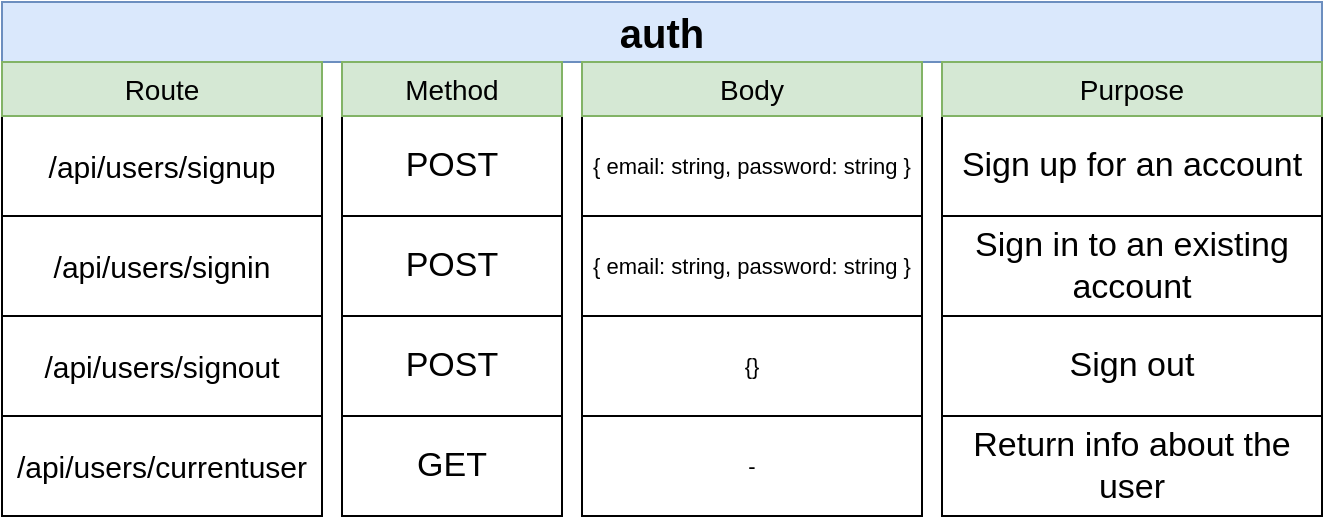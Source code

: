 <mxfile version="12.9.5" type="github" pages="13">
  <diagram id="NUfDgKDsE6OHEJt_40ZV" name="01 - ser">
    <mxGraphModel dx="791" dy="389" grid="1" gridSize="10" guides="1" tooltips="1" connect="1" arrows="1" fold="1" page="1" pageScale="1" pageWidth="1920" pageHeight="1200" math="0" shadow="0">
      <root>
        <mxCell id="0" />
        <mxCell id="1" parent="0" />
        <mxCell id="jXveK2bMxRPvRKgx9fGy-1" value="auth" style="rounded=0;whiteSpace=wrap;html=1;fontSize=20;align=center;fillColor=#dae8fc;strokeColor=#6c8ebf;fontStyle=1" vertex="1" parent="1">
          <mxGeometry x="330" y="240" width="660" height="30" as="geometry" />
        </mxCell>
        <mxCell id="jXveK2bMxRPvRKgx9fGy-2" value="POST" style="rounded=0;whiteSpace=wrap;html=1;fontSize=17;align=center;" vertex="1" parent="1">
          <mxGeometry x="500" y="297" width="110" height="50" as="geometry" />
        </mxCell>
        <mxCell id="jXveK2bMxRPvRKgx9fGy-3" value="/api/users/signup" style="rounded=0;whiteSpace=wrap;html=1;fontSize=15;align=center;" vertex="1" parent="1">
          <mxGeometry x="330" y="297" width="160" height="50" as="geometry" />
        </mxCell>
        <mxCell id="jXveK2bMxRPvRKgx9fGy-4" value="{ email: string, password: string }" style="rounded=0;whiteSpace=wrap;html=1;fontSize=11;align=center;" vertex="1" parent="1">
          <mxGeometry x="620" y="297" width="170" height="50" as="geometry" />
        </mxCell>
        <mxCell id="jXveK2bMxRPvRKgx9fGy-5" value="Sign up for an account" style="rounded=0;whiteSpace=wrap;html=1;fontSize=17;align=center;" vertex="1" parent="1">
          <mxGeometry x="800" y="297" width="190" height="50" as="geometry" />
        </mxCell>
        <mxCell id="jXveK2bMxRPvRKgx9fGy-6" value="Method" style="rounded=0;whiteSpace=wrap;html=1;fontSize=14;align=center;fillColor=#d5e8d4;strokeColor=#82b366;" vertex="1" parent="1">
          <mxGeometry x="500" y="270" width="110" height="27" as="geometry" />
        </mxCell>
        <mxCell id="jXveK2bMxRPvRKgx9fGy-7" value="Route" style="rounded=0;whiteSpace=wrap;html=1;fontSize=14;align=center;fillColor=#d5e8d4;strokeColor=#82b366;" vertex="1" parent="1">
          <mxGeometry x="330" y="270" width="160" height="27" as="geometry" />
        </mxCell>
        <mxCell id="jXveK2bMxRPvRKgx9fGy-8" value="Body" style="rounded=0;whiteSpace=wrap;html=1;fontSize=14;align=center;fillColor=#d5e8d4;strokeColor=#82b366;" vertex="1" parent="1">
          <mxGeometry x="620" y="270" width="170" height="27" as="geometry" />
        </mxCell>
        <mxCell id="jXveK2bMxRPvRKgx9fGy-9" value="Purpose" style="rounded=0;whiteSpace=wrap;html=1;fontSize=14;align=center;fillColor=#d5e8d4;strokeColor=#82b366;" vertex="1" parent="1">
          <mxGeometry x="800" y="270" width="190" height="27" as="geometry" />
        </mxCell>
        <mxCell id="jXveK2bMxRPvRKgx9fGy-10" value="POST" style="rounded=0;whiteSpace=wrap;html=1;fontSize=17;align=center;" vertex="1" parent="1">
          <mxGeometry x="500" y="347" width="110" height="50" as="geometry" />
        </mxCell>
        <mxCell id="jXveK2bMxRPvRKgx9fGy-11" value="/api/users/signin" style="rounded=0;whiteSpace=wrap;html=1;fontSize=15;align=center;" vertex="1" parent="1">
          <mxGeometry x="330" y="347" width="160" height="50" as="geometry" />
        </mxCell>
        <mxCell id="jXveK2bMxRPvRKgx9fGy-12" value="{ email: string, password: string }" style="rounded=0;whiteSpace=wrap;html=1;fontSize=11;align=center;" vertex="1" parent="1">
          <mxGeometry x="620" y="347" width="170" height="50" as="geometry" />
        </mxCell>
        <mxCell id="jXveK2bMxRPvRKgx9fGy-13" value="Sign in to an existing account" style="rounded=0;whiteSpace=wrap;html=1;fontSize=17;align=center;" vertex="1" parent="1">
          <mxGeometry x="800" y="347" width="190" height="50" as="geometry" />
        </mxCell>
        <mxCell id="jXveK2bMxRPvRKgx9fGy-14" value="POST" style="rounded=0;whiteSpace=wrap;html=1;fontSize=17;align=center;" vertex="1" parent="1">
          <mxGeometry x="500" y="397" width="110" height="50" as="geometry" />
        </mxCell>
        <mxCell id="jXveK2bMxRPvRKgx9fGy-15" value="/api/users/signout" style="rounded=0;whiteSpace=wrap;html=1;fontSize=15;align=center;" vertex="1" parent="1">
          <mxGeometry x="330" y="397" width="160" height="50" as="geometry" />
        </mxCell>
        <mxCell id="jXveK2bMxRPvRKgx9fGy-16" value="{}" style="rounded=0;whiteSpace=wrap;html=1;fontSize=11;align=center;" vertex="1" parent="1">
          <mxGeometry x="620" y="397" width="170" height="50" as="geometry" />
        </mxCell>
        <mxCell id="jXveK2bMxRPvRKgx9fGy-17" value="Sign out" style="rounded=0;whiteSpace=wrap;html=1;fontSize=17;align=center;" vertex="1" parent="1">
          <mxGeometry x="800" y="397" width="190" height="50" as="geometry" />
        </mxCell>
        <mxCell id="jXveK2bMxRPvRKgx9fGy-18" value="GET" style="rounded=0;whiteSpace=wrap;html=1;fontSize=17;align=center;" vertex="1" parent="1">
          <mxGeometry x="500" y="447" width="110" height="50" as="geometry" />
        </mxCell>
        <mxCell id="jXveK2bMxRPvRKgx9fGy-19" value="/api/users/currentuser" style="rounded=0;whiteSpace=wrap;html=1;fontSize=15;align=center;" vertex="1" parent="1">
          <mxGeometry x="330" y="447" width="160" height="50" as="geometry" />
        </mxCell>
        <mxCell id="jXveK2bMxRPvRKgx9fGy-20" value="-" style="rounded=0;whiteSpace=wrap;html=1;fontSize=11;align=center;" vertex="1" parent="1">
          <mxGeometry x="620" y="447" width="170" height="50" as="geometry" />
        </mxCell>
        <mxCell id="jXveK2bMxRPvRKgx9fGy-21" value="Return info about the user" style="rounded=0;whiteSpace=wrap;html=1;fontSize=17;align=center;" vertex="1" parent="1">
          <mxGeometry x="800" y="447" width="190" height="50" as="geometry" />
        </mxCell>
      </root>
    </mxGraphModel>
  </diagram>
  <diagram id="xK65zpt_wXICJ7INhTSN" name="02 - err">
    <mxGraphModel dx="834" dy="411" grid="1" gridSize="10" guides="1" tooltips="1" connect="1" arrows="1" fold="1" page="1" pageScale="1" pageWidth="1920" pageHeight="1200" math="0" shadow="0">
      <root>
        <mxCell id="VJaZoBrLlxG71sy5Xpih-0" />
        <mxCell id="VJaZoBrLlxG71sy5Xpih-1" parent="VJaZoBrLlxG71sy5Xpih-0" />
        <mxCell id="VJaZoBrLlxG71sy5Xpih-2" value="" style="strokeWidth=1;shadow=0;dashed=0;align=center;html=1;shape=mxgraph.mockup.containers.browserWindow;rSize=0;strokeColor=#666666;strokeColor2=#008cff;strokeColor3=#c4c4c4;mainText=,;recursiveResize=0;fontStyle=1" vertex="1" parent="VJaZoBrLlxG71sy5Xpih-1">
          <mxGeometry x="310" y="200" width="310" height="250" as="geometry" />
        </mxCell>
        <mxCell id="VJaZoBrLlxG71sy5Xpih-3" value="Page 1" style="strokeWidth=1;shadow=0;dashed=0;align=center;html=1;shape=mxgraph.mockup.containers.anchor;fontSize=17;fontColor=#666666;align=left;" vertex="1" parent="VJaZoBrLlxG71sy5Xpih-2">
          <mxGeometry x="60" y="12" width="110" height="26" as="geometry" />
        </mxCell>
        <mxCell id="VJaZoBrLlxG71sy5Xpih-4" value="" style="strokeWidth=1;shadow=0;dashed=0;align=center;html=1;shape=mxgraph.mockup.containers.anchor;rSize=0;fontSize=17;fontColor=#666666;align=left;" vertex="1" parent="VJaZoBrLlxG71sy5Xpih-2">
          <mxGeometry x="130" y="60" width="250" height="26" as="geometry" />
        </mxCell>
        <mxCell id="-xvLRh_j-IuLuucw7O7m-15" value="React App" style="rounded=0;whiteSpace=wrap;html=1;fontSize=22;fillColor=#ffe6cc;strokeColor=#d79b00;fontStyle=1" vertex="1" parent="VJaZoBrLlxG71sy5Xpih-2">
          <mxGeometry x="90" y="130" width="160" height="80" as="geometry" />
        </mxCell>
        <mxCell id="-xvLRh_j-IuLuucw7O7m-0" value="Auth Service" style="rounded=0;whiteSpace=wrap;html=1;fillColor=#f5f5f5;strokeColor=#666666;fontColor=#333333;fontStyle=1;fontSize=19;" vertex="1" parent="VJaZoBrLlxG71sy5Xpih-1">
          <mxGeometry x="820" y="320" width="190" height="35" as="geometry" />
        </mxCell>
        <mxCell id="-xvLRh_j-IuLuucw7O7m-4" value="" style="rounded=0;whiteSpace=wrap;html=1;fillColor=#f5f5f5;strokeColor=#666666;fontColor=#333333;fontStyle=1;fontSize=19;" vertex="1" parent="VJaZoBrLlxG71sy5Xpih-1">
          <mxGeometry x="820" y="355" width="190" height="60" as="geometry" />
        </mxCell>
        <mxCell id="-xvLRh_j-IuLuucw7O7m-5" value="Express + express-validator" style="rounded=0;whiteSpace=wrap;html=1;fontSize=15;" vertex="1" parent="VJaZoBrLlxG71sy5Xpih-1">
          <mxGeometry x="850" y="360" width="130" height="50" as="geometry" />
        </mxCell>
        <mxCell id="-xvLRh_j-IuLuucw7O7m-11" value="" style="endArrow=classic;html=1;fontSize=15;" edge="1" parent="VJaZoBrLlxG71sy5Xpih-1">
          <mxGeometry width="50" height="50" relative="1" as="geometry">
            <mxPoint x="620" y="330" as="sourcePoint" />
            <mxPoint x="820" y="330" as="targetPoint" />
          </mxGeometry>
        </mxCell>
        <mxCell id="-xvLRh_j-IuLuucw7O7m-12" value="Invalid Data" style="rounded=0;whiteSpace=wrap;html=1;fontSize=15;fillColor=#f8cecc;strokeColor=#b85450;" vertex="1" parent="VJaZoBrLlxG71sy5Xpih-1">
          <mxGeometry x="650" y="300" width="150" height="30" as="geometry" />
        </mxCell>
        <mxCell id="-xvLRh_j-IuLuucw7O7m-13" value="" style="endArrow=classic;html=1;fontSize=15;" edge="1" parent="VJaZoBrLlxG71sy5Xpih-1">
          <mxGeometry width="50" height="50" relative="1" as="geometry">
            <mxPoint x="820" y="400.0" as="sourcePoint" />
            <mxPoint x="620" y="400.0" as="targetPoint" />
          </mxGeometry>
        </mxCell>
        <mxCell id="-xvLRh_j-IuLuucw7O7m-14" value="[ { msg: &#39;Bad Email&#39;, param: &#39;email&#39; } ]&amp;nbsp;" style="rounded=0;whiteSpace=wrap;html=1;fontSize=15;fillColor=#f8cecc;strokeColor=#b85450;" vertex="1" parent="VJaZoBrLlxG71sy5Xpih-1">
          <mxGeometry x="650" y="400" width="150" height="60" as="geometry" />
        </mxCell>
      </root>
    </mxGraphModel>
  </diagram>
  <diagram name="03 - servs" id="11nauQjKG3MhSGTxVOR1">
    <mxGraphModel dx="834" dy="411" grid="1" gridSize="10" guides="1" tooltips="1" connect="1" arrows="1" fold="1" page="1" pageScale="1" pageWidth="1920" pageHeight="1200" math="0" shadow="0">
      <root>
        <mxCell id="38kEomMLc0x0vmcq4sSD-0" />
        <mxCell id="38kEomMLc0x0vmcq4sSD-1" parent="38kEomMLc0x0vmcq4sSD-0" />
        <mxCell id="38kEomMLc0x0vmcq4sSD-2" value="" style="strokeWidth=1;shadow=0;dashed=0;align=center;html=1;shape=mxgraph.mockup.containers.browserWindow;rSize=0;strokeColor=#666666;strokeColor2=#008cff;strokeColor3=#c4c4c4;mainText=,;recursiveResize=0;fontStyle=1" vertex="1" parent="38kEomMLc0x0vmcq4sSD-1">
          <mxGeometry x="310" y="200" width="310" height="250" as="geometry" />
        </mxCell>
        <mxCell id="38kEomMLc0x0vmcq4sSD-3" value="Page 1" style="strokeWidth=1;shadow=0;dashed=0;align=center;html=1;shape=mxgraph.mockup.containers.anchor;fontSize=17;fontColor=#666666;align=left;" vertex="1" parent="38kEomMLc0x0vmcq4sSD-2">
          <mxGeometry x="60" y="12" width="110" height="26" as="geometry" />
        </mxCell>
        <mxCell id="38kEomMLc0x0vmcq4sSD-4" value="" style="strokeWidth=1;shadow=0;dashed=0;align=center;html=1;shape=mxgraph.mockup.containers.anchor;rSize=0;fontSize=17;fontColor=#666666;align=left;" vertex="1" parent="38kEomMLc0x0vmcq4sSD-2">
          <mxGeometry x="130" y="60" width="250" height="26" as="geometry" />
        </mxCell>
        <mxCell id="38kEomMLc0x0vmcq4sSD-5" value="React App" style="rounded=0;whiteSpace=wrap;html=1;fontSize=22;fillColor=#ffe6cc;strokeColor=#d79b00;fontStyle=1" vertex="1" parent="38kEomMLc0x0vmcq4sSD-2">
          <mxGeometry x="90" y="130" width="160" height="80" as="geometry" />
        </mxCell>
        <mxCell id="38kEomMLc0x0vmcq4sSD-6" value="Auth Service" style="rounded=0;whiteSpace=wrap;html=1;fillColor=#f5f5f5;strokeColor=#666666;fontColor=#333333;fontStyle=1;fontSize=19;" vertex="1" parent="38kEomMLc0x0vmcq4sSD-1">
          <mxGeometry x="820" y="320" width="190" height="35" as="geometry" />
        </mxCell>
        <mxCell id="38kEomMLc0x0vmcq4sSD-7" value="" style="rounded=0;whiteSpace=wrap;html=1;fillColor=#f5f5f5;strokeColor=#666666;fontColor=#333333;fontStyle=1;fontSize=19;" vertex="1" parent="38kEomMLc0x0vmcq4sSD-1">
          <mxGeometry x="820" y="355" width="190" height="60" as="geometry" />
        </mxCell>
        <mxCell id="38kEomMLc0x0vmcq4sSD-8" value="Express + express-validator" style="rounded=0;whiteSpace=wrap;html=1;fontSize=15;" vertex="1" parent="38kEomMLc0x0vmcq4sSD-1">
          <mxGeometry x="850" y="360" width="130" height="50" as="geometry" />
        </mxCell>
        <mxCell id="38kEomMLc0x0vmcq4sSD-9" value="" style="endArrow=classic;html=1;fontSize=15;" edge="1" parent="38kEomMLc0x0vmcq4sSD-1">
          <mxGeometry width="50" height="50" relative="1" as="geometry">
            <mxPoint x="620" y="330" as="sourcePoint" />
            <mxPoint x="820" y="330" as="targetPoint" />
          </mxGeometry>
        </mxCell>
        <mxCell id="38kEomMLc0x0vmcq4sSD-10" value="Invalid Data" style="rounded=0;whiteSpace=wrap;html=1;fontSize=15;fillColor=#f8cecc;strokeColor=#b85450;" vertex="1" parent="38kEomMLc0x0vmcq4sSD-1">
          <mxGeometry x="650" y="300" width="150" height="30" as="geometry" />
        </mxCell>
        <mxCell id="38kEomMLc0x0vmcq4sSD-11" value="" style="endArrow=classic;html=1;fontSize=15;" edge="1" parent="38kEomMLc0x0vmcq4sSD-1">
          <mxGeometry width="50" height="50" relative="1" as="geometry">
            <mxPoint x="820" y="400.0" as="sourcePoint" />
            <mxPoint x="620" y="400.0" as="targetPoint" />
          </mxGeometry>
        </mxCell>
        <mxCell id="38kEomMLc0x0vmcq4sSD-12" value="[ { msg: &#39;Bad Email&#39;, param: &#39;email&#39; } ]&amp;nbsp;" style="rounded=0;whiteSpace=wrap;html=1;fontSize=15;fillColor=#f8cecc;strokeColor=#b85450;" vertex="1" parent="38kEomMLc0x0vmcq4sSD-1">
          <mxGeometry x="650" y="400" width="150" height="60" as="geometry" />
        </mxCell>
        <mxCell id="38kEomMLc0x0vmcq4sSD-15" style="edgeStyle=orthogonalEdgeStyle;rounded=0;orthogonalLoop=1;jettySize=auto;html=1;exitX=0.25;exitY=0;exitDx=0;exitDy=0;fontSize=17;" edge="1" parent="38kEomMLc0x0vmcq4sSD-1" source="38kEomMLc0x0vmcq4sSD-14" target="38kEomMLc0x0vmcq4sSD-8">
          <mxGeometry relative="1" as="geometry" />
        </mxCell>
        <mxCell id="38kEomMLc0x0vmcq4sSD-16" style="edgeStyle=orthogonalEdgeStyle;rounded=0;orthogonalLoop=1;jettySize=auto;html=1;exitX=0;exitY=0.25;exitDx=0;exitDy=0;entryX=0.807;entryY=1.011;entryDx=0;entryDy=0;entryPerimeter=0;fontSize=17;" edge="1" parent="38kEomMLc0x0vmcq4sSD-1" source="38kEomMLc0x0vmcq4sSD-14" target="38kEomMLc0x0vmcq4sSD-12">
          <mxGeometry relative="1" as="geometry" />
        </mxCell>
        <mxCell id="38kEomMLc0x0vmcq4sSD-14" value="Errors only has this structure because we are using express-validator" style="rounded=0;whiteSpace=wrap;html=1;fontSize=17;fillColor=#dae8fc;strokeColor=#6c8ebf;fontStyle=2" vertex="1" parent="38kEomMLc0x0vmcq4sSD-1">
          <mxGeometry x="850" y="470" width="260" height="90" as="geometry" />
        </mxCell>
      </root>
    </mxGraphModel>
  </diagram>
  <diagram name="04 - servs" id="QMtNCGyN0l7XhgbLMw89">
    <mxGraphModel dx="858" dy="422" grid="1" gridSize="10" guides="1" tooltips="1" connect="1" arrows="1" fold="1" page="1" pageScale="1" pageWidth="1920" pageHeight="1200" math="0" shadow="0">
      <root>
        <mxCell id="SmIH3oxcbD7buCBe1zFX-0" />
        <mxCell id="SmIH3oxcbD7buCBe1zFX-1" parent="SmIH3oxcbD7buCBe1zFX-0" />
        <mxCell id="SmIH3oxcbD7buCBe1zFX-2" value="" style="strokeWidth=1;shadow=0;dashed=0;align=center;html=1;shape=mxgraph.mockup.containers.browserWindow;rSize=0;strokeColor=#666666;strokeColor2=#008cff;strokeColor3=#c4c4c4;mainText=,;recursiveResize=0;fontStyle=1" vertex="1" parent="SmIH3oxcbD7buCBe1zFX-1">
          <mxGeometry x="310" y="210" width="310" height="390" as="geometry" />
        </mxCell>
        <mxCell id="SmIH3oxcbD7buCBe1zFX-3" value="Page 1" style="strokeWidth=1;shadow=0;dashed=0;align=center;html=1;shape=mxgraph.mockup.containers.anchor;fontSize=17;fontColor=#666666;align=left;" vertex="1" parent="SmIH3oxcbD7buCBe1zFX-2">
          <mxGeometry x="60" y="12" width="110" height="26" as="geometry" />
        </mxCell>
        <mxCell id="SmIH3oxcbD7buCBe1zFX-4" value="" style="strokeWidth=1;shadow=0;dashed=0;align=center;html=1;shape=mxgraph.mockup.containers.anchor;rSize=0;fontSize=17;fontColor=#666666;align=left;" vertex="1" parent="SmIH3oxcbD7buCBe1zFX-2">
          <mxGeometry x="130" y="60" width="250" height="26" as="geometry" />
        </mxCell>
        <mxCell id="SmIH3oxcbD7buCBe1zFX-5" value="React App" style="rounded=0;whiteSpace=wrap;html=1;fontSize=22;fillColor=#ffe6cc;strokeColor=#d79b00;fontStyle=1" vertex="1" parent="SmIH3oxcbD7buCBe1zFX-2">
          <mxGeometry x="75" y="180" width="160" height="120" as="geometry" />
        </mxCell>
        <mxCell id="SmIH3oxcbD7buCBe1zFX-6" value="Auth Service" style="rounded=0;whiteSpace=wrap;html=1;fillColor=#f5f5f5;strokeColor=#666666;fontColor=#333333;fontStyle=1;fontSize=19;" vertex="1" parent="SmIH3oxcbD7buCBe1zFX-1">
          <mxGeometry x="820" y="230" width="190" height="35" as="geometry" />
        </mxCell>
        <mxCell id="SmIH3oxcbD7buCBe1zFX-7" value="" style="rounded=0;whiteSpace=wrap;html=1;fillColor=#f5f5f5;strokeColor=#666666;fontColor=#333333;fontStyle=1;fontSize=19;" vertex="1" parent="SmIH3oxcbD7buCBe1zFX-1">
          <mxGeometry x="820" y="265" width="190" height="60" as="geometry" />
        </mxCell>
        <mxCell id="SmIH3oxcbD7buCBe1zFX-8" value="Express + express-validator" style="rounded=0;whiteSpace=wrap;html=1;fontSize=15;" vertex="1" parent="SmIH3oxcbD7buCBe1zFX-1">
          <mxGeometry x="850" y="270" width="130" height="50" as="geometry" />
        </mxCell>
        <mxCell id="SmIH3oxcbD7buCBe1zFX-9" value="" style="endArrow=classic;html=1;fontSize=15;" edge="1" parent="SmIH3oxcbD7buCBe1zFX-1">
          <mxGeometry width="50" height="50" relative="1" as="geometry">
            <mxPoint x="620" y="250" as="sourcePoint" />
            <mxPoint x="820" y="250" as="targetPoint" />
          </mxGeometry>
        </mxCell>
        <mxCell id="SmIH3oxcbD7buCBe1zFX-10" value="Invalid Data" style="rounded=0;whiteSpace=wrap;html=1;fontSize=15;fillColor=#f8cecc;strokeColor=#b85450;" vertex="1" parent="SmIH3oxcbD7buCBe1zFX-1">
          <mxGeometry x="650" y="230" width="150" height="20" as="geometry" />
        </mxCell>
        <mxCell id="SmIH3oxcbD7buCBe1zFX-11" value="" style="endArrow=classic;html=1;fontSize=15;" edge="1" parent="SmIH3oxcbD7buCBe1zFX-1">
          <mxGeometry width="50" height="50" relative="1" as="geometry">
            <mxPoint x="820" y="280.0" as="sourcePoint" />
            <mxPoint x="620" y="280.0" as="targetPoint" />
          </mxGeometry>
        </mxCell>
        <mxCell id="SmIH3oxcbD7buCBe1zFX-12" value="[ { msg: &#39;Bad Email&#39;, param: &#39;email&#39; } ]&amp;nbsp;" style="rounded=0;whiteSpace=wrap;html=1;fontSize=15;fillColor=#f8cecc;strokeColor=#b85450;fontStyle=1" vertex="1" parent="SmIH3oxcbD7buCBe1zFX-1">
          <mxGeometry x="650" y="280" width="150" height="50" as="geometry" />
        </mxCell>
        <mxCell id="SmIH3oxcbD7buCBe1zFX-16" value="Orders Service" style="rounded=0;whiteSpace=wrap;html=1;fillColor=#f5f5f5;strokeColor=#666666;fontColor=#333333;fontStyle=1;fontSize=19;" vertex="1" parent="SmIH3oxcbD7buCBe1zFX-1">
          <mxGeometry x="820" y="370" width="190" height="35" as="geometry" />
        </mxCell>
        <mxCell id="SmIH3oxcbD7buCBe1zFX-17" value="" style="rounded=0;whiteSpace=wrap;html=1;fillColor=#f5f5f5;strokeColor=#666666;fontColor=#333333;fontStyle=1;fontSize=19;" vertex="1" parent="SmIH3oxcbD7buCBe1zFX-1">
          <mxGeometry x="820" y="405" width="190" height="60" as="geometry" />
        </mxCell>
        <mxCell id="SmIH3oxcbD7buCBe1zFX-18" value="Ruby on Rails" style="rounded=0;whiteSpace=wrap;html=1;fontSize=15;fillColor=#e1d5e7;strokeColor=#9673a6;" vertex="1" parent="SmIH3oxcbD7buCBe1zFX-1">
          <mxGeometry x="850" y="410" width="130" height="50" as="geometry" />
        </mxCell>
        <mxCell id="SmIH3oxcbD7buCBe1zFX-19" value="Payments Service" style="rounded=0;whiteSpace=wrap;html=1;fillColor=#f5f5f5;strokeColor=#666666;fontColor=#333333;fontStyle=1;fontSize=19;" vertex="1" parent="SmIH3oxcbD7buCBe1zFX-1">
          <mxGeometry x="820" y="505" width="190" height="35" as="geometry" />
        </mxCell>
        <mxCell id="SmIH3oxcbD7buCBe1zFX-20" value="" style="rounded=0;whiteSpace=wrap;html=1;fillColor=#f5f5f5;strokeColor=#666666;fontColor=#333333;fontStyle=1;fontSize=19;" vertex="1" parent="SmIH3oxcbD7buCBe1zFX-1">
          <mxGeometry x="820" y="540" width="190" height="60" as="geometry" />
        </mxCell>
        <mxCell id="SmIH3oxcbD7buCBe1zFX-21" value="Java Spring" style="rounded=0;whiteSpace=wrap;html=1;fontSize=15;fillColor=#d5e8d4;strokeColor=#82b366;" vertex="1" parent="SmIH3oxcbD7buCBe1zFX-1">
          <mxGeometry x="850" y="545" width="130" height="50" as="geometry" />
        </mxCell>
        <mxCell id="SmIH3oxcbD7buCBe1zFX-22" value="" style="endArrow=classic;html=1;fontSize=15;" edge="1" parent="SmIH3oxcbD7buCBe1zFX-1">
          <mxGeometry width="50" height="50" relative="1" as="geometry">
            <mxPoint x="620.0" y="410.0" as="sourcePoint" />
            <mxPoint x="820" y="410.0" as="targetPoint" />
          </mxGeometry>
        </mxCell>
        <mxCell id="SmIH3oxcbD7buCBe1zFX-23" value="Invalid Data" style="rounded=0;whiteSpace=wrap;html=1;fontSize=15;fillColor=#f8cecc;strokeColor=#b85450;" vertex="1" parent="SmIH3oxcbD7buCBe1zFX-1">
          <mxGeometry x="650" y="390" width="150" height="20" as="geometry" />
        </mxCell>
        <mxCell id="SmIH3oxcbD7buCBe1zFX-24" value="" style="endArrow=classic;html=1;fontSize=15;" edge="1" parent="SmIH3oxcbD7buCBe1zFX-1">
          <mxGeometry width="50" height="50" relative="1" as="geometry">
            <mxPoint x="820" y="440.0" as="sourcePoint" />
            <mxPoint x="620.0" y="440.0" as="targetPoint" />
          </mxGeometry>
        </mxCell>
        <mxCell id="SmIH3oxcbD7buCBe1zFX-25" value="{ status: &#39;400&#39;, err: &#39;Invalid order&#39; }" style="rounded=0;whiteSpace=wrap;html=1;fontSize=15;fillColor=#f8cecc;strokeColor=#b85450;fontStyle=1" vertex="1" parent="SmIH3oxcbD7buCBe1zFX-1">
          <mxGeometry x="650" y="440" width="150" height="50" as="geometry" />
        </mxCell>
        <mxCell id="SmIH3oxcbD7buCBe1zFX-26" value="" style="endArrow=classic;html=1;fontSize=15;" edge="1" parent="SmIH3oxcbD7buCBe1zFX-1">
          <mxGeometry width="50" height="50" relative="1" as="geometry">
            <mxPoint x="620.0" y="550" as="sourcePoint" />
            <mxPoint x="820" y="550" as="targetPoint" />
          </mxGeometry>
        </mxCell>
        <mxCell id="SmIH3oxcbD7buCBe1zFX-27" value="Invalid Data" style="rounded=0;whiteSpace=wrap;html=1;fontSize=15;fillColor=#f8cecc;strokeColor=#b85450;" vertex="1" parent="SmIH3oxcbD7buCBe1zFX-1">
          <mxGeometry x="650" y="530" width="150" height="20" as="geometry" />
        </mxCell>
        <mxCell id="SmIH3oxcbD7buCBe1zFX-28" value="" style="endArrow=classic;html=1;fontSize=15;" edge="1" parent="SmIH3oxcbD7buCBe1zFX-1">
          <mxGeometry width="50" height="50" relative="1" as="geometry">
            <mxPoint x="820" y="580" as="sourcePoint" />
            <mxPoint x="620.0" y="580" as="targetPoint" />
          </mxGeometry>
        </mxCell>
        <mxCell id="SmIH3oxcbD7buCBe1zFX-29" value="{ statusCode: &#39;400&#39;, errorDetails: [ ] }" style="rounded=0;whiteSpace=wrap;html=1;fontSize=15;fillColor=#f8cecc;strokeColor=#b85450;fontStyle=1" vertex="1" parent="SmIH3oxcbD7buCBe1zFX-1">
          <mxGeometry x="650" y="580" width="150" height="50" as="geometry" />
        </mxCell>
      </root>
    </mxGraphModel>
  </diagram>
  <diagram name="05 - react" id="AUtCsXgAEykXo1ereiqa">
    <mxGraphModel dx="858" dy="422" grid="1" gridSize="10" guides="1" tooltips="1" connect="1" arrows="1" fold="1" page="1" pageScale="1" pageWidth="1920" pageHeight="1200" math="0" shadow="0">
      <root>
        <mxCell id="atZXH3EC5jh-14-C5nh9-0" />
        <mxCell id="atZXH3EC5jh-14-C5nh9-1" parent="atZXH3EC5jh-14-C5nh9-0" />
        <mxCell id="atZXH3EC5jh-14-C5nh9-2" value="" style="strokeWidth=1;shadow=0;dashed=0;align=center;html=1;shape=mxgraph.mockup.containers.browserWindow;rSize=0;strokeColor=#666666;strokeColor2=#008cff;strokeColor3=#c4c4c4;mainText=,;recursiveResize=0;fontStyle=1" vertex="1" parent="atZXH3EC5jh-14-C5nh9-1">
          <mxGeometry x="310" y="210" width="310" height="390" as="geometry" />
        </mxCell>
        <mxCell id="atZXH3EC5jh-14-C5nh9-3" value="Page 1" style="strokeWidth=1;shadow=0;dashed=0;align=center;html=1;shape=mxgraph.mockup.containers.anchor;fontSize=17;fontColor=#666666;align=left;" vertex="1" parent="atZXH3EC5jh-14-C5nh9-2">
          <mxGeometry x="60" y="12" width="110" height="26" as="geometry" />
        </mxCell>
        <mxCell id="atZXH3EC5jh-14-C5nh9-4" value="" style="strokeWidth=1;shadow=0;dashed=0;align=center;html=1;shape=mxgraph.mockup.containers.anchor;rSize=0;fontSize=17;fontColor=#666666;align=left;" vertex="1" parent="atZXH3EC5jh-14-C5nh9-2">
          <mxGeometry x="130" y="60" width="250" height="26" as="geometry" />
        </mxCell>
        <mxCell id="atZXH3EC5jh-14-C5nh9-5" value="React App &lt;i&gt;with knowledge of how to parse 30 different kinds of error responses!&lt;/i&gt;" style="rounded=0;whiteSpace=wrap;html=1;fontSize=22;fillColor=#ffe6cc;strokeColor=#d79b00;fontStyle=1" vertex="1" parent="atZXH3EC5jh-14-C5nh9-2">
          <mxGeometry x="20" y="140" width="270" height="210" as="geometry" />
        </mxCell>
        <mxCell id="atZXH3EC5jh-14-C5nh9-6" value="Auth Service" style="rounded=0;whiteSpace=wrap;html=1;fillColor=#f5f5f5;strokeColor=#666666;fontColor=#333333;fontStyle=1;fontSize=19;" vertex="1" parent="atZXH3EC5jh-14-C5nh9-1">
          <mxGeometry x="820" y="230" width="190" height="35" as="geometry" />
        </mxCell>
        <mxCell id="atZXH3EC5jh-14-C5nh9-7" value="" style="rounded=0;whiteSpace=wrap;html=1;fillColor=#f5f5f5;strokeColor=#666666;fontColor=#333333;fontStyle=1;fontSize=19;" vertex="1" parent="atZXH3EC5jh-14-C5nh9-1">
          <mxGeometry x="820" y="265" width="190" height="60" as="geometry" />
        </mxCell>
        <mxCell id="atZXH3EC5jh-14-C5nh9-8" value="Express + express-validator" style="rounded=0;whiteSpace=wrap;html=1;fontSize=15;" vertex="1" parent="atZXH3EC5jh-14-C5nh9-1">
          <mxGeometry x="850" y="270" width="130" height="50" as="geometry" />
        </mxCell>
        <mxCell id="atZXH3EC5jh-14-C5nh9-9" value="" style="endArrow=classic;html=1;fontSize=15;" edge="1" parent="atZXH3EC5jh-14-C5nh9-1">
          <mxGeometry width="50" height="50" relative="1" as="geometry">
            <mxPoint x="620" y="250" as="sourcePoint" />
            <mxPoint x="820" y="250" as="targetPoint" />
          </mxGeometry>
        </mxCell>
        <mxCell id="atZXH3EC5jh-14-C5nh9-10" value="Invalid Data" style="rounded=0;whiteSpace=wrap;html=1;fontSize=15;fillColor=#f8cecc;strokeColor=#b85450;" vertex="1" parent="atZXH3EC5jh-14-C5nh9-1">
          <mxGeometry x="650" y="230" width="150" height="20" as="geometry" />
        </mxCell>
        <mxCell id="atZXH3EC5jh-14-C5nh9-11" value="" style="endArrow=classic;html=1;fontSize=15;" edge="1" parent="atZXH3EC5jh-14-C5nh9-1">
          <mxGeometry width="50" height="50" relative="1" as="geometry">
            <mxPoint x="820" y="280.0" as="sourcePoint" />
            <mxPoint x="620" y="280.0" as="targetPoint" />
          </mxGeometry>
        </mxCell>
        <mxCell id="atZXH3EC5jh-14-C5nh9-12" value="[ { msg: &#39;Bad Email&#39;, param: &#39;email&#39; } ]&amp;nbsp;" style="rounded=0;whiteSpace=wrap;html=1;fontSize=15;fillColor=#f8cecc;strokeColor=#b85450;fontStyle=1" vertex="1" parent="atZXH3EC5jh-14-C5nh9-1">
          <mxGeometry x="650" y="280" width="150" height="50" as="geometry" />
        </mxCell>
        <mxCell id="atZXH3EC5jh-14-C5nh9-13" value="Orders Service" style="rounded=0;whiteSpace=wrap;html=1;fillColor=#f5f5f5;strokeColor=#666666;fontColor=#333333;fontStyle=1;fontSize=19;" vertex="1" parent="atZXH3EC5jh-14-C5nh9-1">
          <mxGeometry x="820" y="370" width="190" height="35" as="geometry" />
        </mxCell>
        <mxCell id="atZXH3EC5jh-14-C5nh9-14" value="" style="rounded=0;whiteSpace=wrap;html=1;fillColor=#f5f5f5;strokeColor=#666666;fontColor=#333333;fontStyle=1;fontSize=19;" vertex="1" parent="atZXH3EC5jh-14-C5nh9-1">
          <mxGeometry x="820" y="405" width="190" height="60" as="geometry" />
        </mxCell>
        <mxCell id="atZXH3EC5jh-14-C5nh9-15" value="Ruby on Rails" style="rounded=0;whiteSpace=wrap;html=1;fontSize=15;fillColor=#e1d5e7;strokeColor=#9673a6;" vertex="1" parent="atZXH3EC5jh-14-C5nh9-1">
          <mxGeometry x="850" y="410" width="130" height="50" as="geometry" />
        </mxCell>
        <mxCell id="atZXH3EC5jh-14-C5nh9-16" value="Payments Service" style="rounded=0;whiteSpace=wrap;html=1;fillColor=#f5f5f5;strokeColor=#666666;fontColor=#333333;fontStyle=1;fontSize=19;" vertex="1" parent="atZXH3EC5jh-14-C5nh9-1">
          <mxGeometry x="820" y="505" width="190" height="35" as="geometry" />
        </mxCell>
        <mxCell id="atZXH3EC5jh-14-C5nh9-17" value="" style="rounded=0;whiteSpace=wrap;html=1;fillColor=#f5f5f5;strokeColor=#666666;fontColor=#333333;fontStyle=1;fontSize=19;" vertex="1" parent="atZXH3EC5jh-14-C5nh9-1">
          <mxGeometry x="820" y="540" width="190" height="60" as="geometry" />
        </mxCell>
        <mxCell id="atZXH3EC5jh-14-C5nh9-18" value="Java Spring" style="rounded=0;whiteSpace=wrap;html=1;fontSize=15;fillColor=#d5e8d4;strokeColor=#82b366;" vertex="1" parent="atZXH3EC5jh-14-C5nh9-1">
          <mxGeometry x="850" y="545" width="130" height="50" as="geometry" />
        </mxCell>
        <mxCell id="atZXH3EC5jh-14-C5nh9-19" value="" style="endArrow=classic;html=1;fontSize=15;" edge="1" parent="atZXH3EC5jh-14-C5nh9-1">
          <mxGeometry width="50" height="50" relative="1" as="geometry">
            <mxPoint x="620.0" y="410.0" as="sourcePoint" />
            <mxPoint x="820" y="410.0" as="targetPoint" />
          </mxGeometry>
        </mxCell>
        <mxCell id="atZXH3EC5jh-14-C5nh9-20" value="Invalid Data" style="rounded=0;whiteSpace=wrap;html=1;fontSize=15;fillColor=#f8cecc;strokeColor=#b85450;" vertex="1" parent="atZXH3EC5jh-14-C5nh9-1">
          <mxGeometry x="650" y="390" width="150" height="20" as="geometry" />
        </mxCell>
        <mxCell id="atZXH3EC5jh-14-C5nh9-21" value="" style="endArrow=classic;html=1;fontSize=15;" edge="1" parent="atZXH3EC5jh-14-C5nh9-1">
          <mxGeometry width="50" height="50" relative="1" as="geometry">
            <mxPoint x="820" y="440.0" as="sourcePoint" />
            <mxPoint x="620.0" y="440.0" as="targetPoint" />
          </mxGeometry>
        </mxCell>
        <mxCell id="atZXH3EC5jh-14-C5nh9-22" value="{ status: &#39;400&#39;, err: &#39;Invalid order&#39; }" style="rounded=0;whiteSpace=wrap;html=1;fontSize=15;fillColor=#f8cecc;strokeColor=#b85450;fontStyle=1" vertex="1" parent="atZXH3EC5jh-14-C5nh9-1">
          <mxGeometry x="650" y="440" width="150" height="50" as="geometry" />
        </mxCell>
        <mxCell id="atZXH3EC5jh-14-C5nh9-23" value="" style="endArrow=classic;html=1;fontSize=15;" edge="1" parent="atZXH3EC5jh-14-C5nh9-1">
          <mxGeometry width="50" height="50" relative="1" as="geometry">
            <mxPoint x="620.0" y="550" as="sourcePoint" />
            <mxPoint x="820" y="550" as="targetPoint" />
          </mxGeometry>
        </mxCell>
        <mxCell id="atZXH3EC5jh-14-C5nh9-24" value="Invalid Data" style="rounded=0;whiteSpace=wrap;html=1;fontSize=15;fillColor=#f8cecc;strokeColor=#b85450;" vertex="1" parent="atZXH3EC5jh-14-C5nh9-1">
          <mxGeometry x="650" y="530" width="150" height="20" as="geometry" />
        </mxCell>
        <mxCell id="atZXH3EC5jh-14-C5nh9-25" value="" style="endArrow=classic;html=1;fontSize=15;" edge="1" parent="atZXH3EC5jh-14-C5nh9-1">
          <mxGeometry width="50" height="50" relative="1" as="geometry">
            <mxPoint x="820" y="580" as="sourcePoint" />
            <mxPoint x="620.0" y="580" as="targetPoint" />
          </mxGeometry>
        </mxCell>
        <mxCell id="atZXH3EC5jh-14-C5nh9-26" value="{ statusCode: &#39;400&#39;, errorDetails: [ ] }" style="rounded=0;whiteSpace=wrap;html=1;fontSize=15;fillColor=#f8cecc;strokeColor=#b85450;fontStyle=1" vertex="1" parent="atZXH3EC5jh-14-C5nh9-1">
          <mxGeometry x="650" y="580" width="150" height="50" as="geometry" />
        </mxCell>
      </root>
    </mxGraphModel>
  </diagram>
  <diagram name="06 - structure" id="4W3FAWnrngmnc6feT0vQ">
    <mxGraphModel dx="858" dy="422" grid="1" gridSize="10" guides="1" tooltips="1" connect="1" arrows="1" fold="1" page="1" pageScale="1" pageWidth="1920" pageHeight="1200" math="0" shadow="0">
      <root>
        <mxCell id="aNV9o8neW5SjExY3BDpv-0" />
        <mxCell id="aNV9o8neW5SjExY3BDpv-1" parent="aNV9o8neW5SjExY3BDpv-0" />
        <mxCell id="aNV9o8neW5SjExY3BDpv-2" value="" style="strokeWidth=1;shadow=0;dashed=0;align=center;html=1;shape=mxgraph.mockup.containers.browserWindow;rSize=0;strokeColor=#666666;strokeColor2=#008cff;strokeColor3=#c4c4c4;mainText=,;recursiveResize=0;fontStyle=1" vertex="1" parent="aNV9o8neW5SjExY3BDpv-1">
          <mxGeometry x="310" y="210" width="310" height="390" as="geometry" />
        </mxCell>
        <mxCell id="aNV9o8neW5SjExY3BDpv-3" value="Page 1" style="strokeWidth=1;shadow=0;dashed=0;align=center;html=1;shape=mxgraph.mockup.containers.anchor;fontSize=17;fontColor=#666666;align=left;" vertex="1" parent="aNV9o8neW5SjExY3BDpv-2">
          <mxGeometry x="60" y="12" width="110" height="26" as="geometry" />
        </mxCell>
        <mxCell id="aNV9o8neW5SjExY3BDpv-4" value="" style="strokeWidth=1;shadow=0;dashed=0;align=center;html=1;shape=mxgraph.mockup.containers.anchor;rSize=0;fontSize=17;fontColor=#666666;align=left;" vertex="1" parent="aNV9o8neW5SjExY3BDpv-2">
          <mxGeometry x="130" y="60" width="250" height="26" as="geometry" />
        </mxCell>
        <mxCell id="aNV9o8neW5SjExY3BDpv-5" value="React App &lt;i&gt;with knowledge of how to parse 1 kind of error response&lt;/i&gt;" style="rounded=0;whiteSpace=wrap;html=1;fontSize=22;fillColor=#ffe6cc;strokeColor=#d79b00;fontStyle=1" vertex="1" parent="aNV9o8neW5SjExY3BDpv-2">
          <mxGeometry x="20" y="140" width="270" height="210" as="geometry" />
        </mxCell>
        <mxCell id="aNV9o8neW5SjExY3BDpv-6" value="Auth Service" style="rounded=0;whiteSpace=wrap;html=1;fillColor=#f5f5f5;strokeColor=#666666;fontColor=#333333;fontStyle=1;fontSize=19;" vertex="1" parent="aNV9o8neW5SjExY3BDpv-1">
          <mxGeometry x="820" y="230" width="190" height="35" as="geometry" />
        </mxCell>
        <mxCell id="aNV9o8neW5SjExY3BDpv-7" value="" style="rounded=0;whiteSpace=wrap;html=1;fillColor=#f5f5f5;strokeColor=#666666;fontColor=#333333;fontStyle=1;fontSize=19;" vertex="1" parent="aNV9o8neW5SjExY3BDpv-1">
          <mxGeometry x="820" y="265" width="190" height="60" as="geometry" />
        </mxCell>
        <mxCell id="aNV9o8neW5SjExY3BDpv-8" value="Express + express-validator" style="rounded=0;whiteSpace=wrap;html=1;fontSize=15;" vertex="1" parent="aNV9o8neW5SjExY3BDpv-1">
          <mxGeometry x="850" y="270" width="130" height="50" as="geometry" />
        </mxCell>
        <mxCell id="aNV9o8neW5SjExY3BDpv-9" value="" style="endArrow=classic;html=1;fontSize=15;" edge="1" parent="aNV9o8neW5SjExY3BDpv-1">
          <mxGeometry width="50" height="50" relative="1" as="geometry">
            <mxPoint x="620" y="250" as="sourcePoint" />
            <mxPoint x="820" y="250" as="targetPoint" />
          </mxGeometry>
        </mxCell>
        <mxCell id="aNV9o8neW5SjExY3BDpv-10" value="Invalid Data" style="rounded=0;whiteSpace=wrap;html=1;fontSize=15;fillColor=#f8cecc;strokeColor=#b85450;" vertex="1" parent="aNV9o8neW5SjExY3BDpv-1">
          <mxGeometry x="650" y="230" width="150" height="20" as="geometry" />
        </mxCell>
        <mxCell id="aNV9o8neW5SjExY3BDpv-11" value="" style="endArrow=classic;html=1;fontSize=15;" edge="1" parent="aNV9o8neW5SjExY3BDpv-1">
          <mxGeometry width="50" height="50" relative="1" as="geometry">
            <mxPoint x="820" y="280.0" as="sourcePoint" />
            <mxPoint x="620" y="280.0" as="targetPoint" />
          </mxGeometry>
        </mxCell>
        <mxCell id="aNV9o8neW5SjExY3BDpv-12" value="[ { msg: &#39;Bad Email&#39;, param: &#39;email&#39; } ]&amp;nbsp;" style="rounded=0;whiteSpace=wrap;html=1;fontSize=15;fillColor=#f8cecc;strokeColor=#b85450;fontStyle=1" vertex="1" parent="aNV9o8neW5SjExY3BDpv-1">
          <mxGeometry x="650" y="280" width="150" height="50" as="geometry" />
        </mxCell>
        <mxCell id="aNV9o8neW5SjExY3BDpv-13" value="Orders Service" style="rounded=0;whiteSpace=wrap;html=1;fillColor=#f5f5f5;strokeColor=#666666;fontColor=#333333;fontStyle=1;fontSize=19;" vertex="1" parent="aNV9o8neW5SjExY3BDpv-1">
          <mxGeometry x="820" y="370" width="190" height="35" as="geometry" />
        </mxCell>
        <mxCell id="aNV9o8neW5SjExY3BDpv-14" value="" style="rounded=0;whiteSpace=wrap;html=1;fillColor=#f5f5f5;strokeColor=#666666;fontColor=#333333;fontStyle=1;fontSize=19;" vertex="1" parent="aNV9o8neW5SjExY3BDpv-1">
          <mxGeometry x="820" y="405" width="190" height="60" as="geometry" />
        </mxCell>
        <mxCell id="aNV9o8neW5SjExY3BDpv-15" value="Ruby on Rails" style="rounded=0;whiteSpace=wrap;html=1;fontSize=15;fillColor=#e1d5e7;strokeColor=#9673a6;" vertex="1" parent="aNV9o8neW5SjExY3BDpv-1">
          <mxGeometry x="850" y="410" width="130" height="50" as="geometry" />
        </mxCell>
        <mxCell id="aNV9o8neW5SjExY3BDpv-16" value="Payments Service" style="rounded=0;whiteSpace=wrap;html=1;fillColor=#f5f5f5;strokeColor=#666666;fontColor=#333333;fontStyle=1;fontSize=19;" vertex="1" parent="aNV9o8neW5SjExY3BDpv-1">
          <mxGeometry x="820" y="505" width="190" height="35" as="geometry" />
        </mxCell>
        <mxCell id="aNV9o8neW5SjExY3BDpv-17" value="" style="rounded=0;whiteSpace=wrap;html=1;fillColor=#f5f5f5;strokeColor=#666666;fontColor=#333333;fontStyle=1;fontSize=19;" vertex="1" parent="aNV9o8neW5SjExY3BDpv-1">
          <mxGeometry x="820" y="540" width="190" height="60" as="geometry" />
        </mxCell>
        <mxCell id="aNV9o8neW5SjExY3BDpv-18" value="Java Spring" style="rounded=0;whiteSpace=wrap;html=1;fontSize=15;fillColor=#d5e8d4;strokeColor=#82b366;" vertex="1" parent="aNV9o8neW5SjExY3BDpv-1">
          <mxGeometry x="850" y="545" width="130" height="50" as="geometry" />
        </mxCell>
        <mxCell id="aNV9o8neW5SjExY3BDpv-19" value="" style="endArrow=classic;html=1;fontSize=15;" edge="1" parent="aNV9o8neW5SjExY3BDpv-1">
          <mxGeometry width="50" height="50" relative="1" as="geometry">
            <mxPoint x="620.0" y="410.0" as="sourcePoint" />
            <mxPoint x="820" y="410.0" as="targetPoint" />
          </mxGeometry>
        </mxCell>
        <mxCell id="aNV9o8neW5SjExY3BDpv-20" value="Invalid Data" style="rounded=0;whiteSpace=wrap;html=1;fontSize=15;fillColor=#f8cecc;strokeColor=#b85450;" vertex="1" parent="aNV9o8neW5SjExY3BDpv-1">
          <mxGeometry x="650" y="390" width="150" height="20" as="geometry" />
        </mxCell>
        <mxCell id="aNV9o8neW5SjExY3BDpv-21" value="" style="endArrow=classic;html=1;fontSize=15;" edge="1" parent="aNV9o8neW5SjExY3BDpv-1">
          <mxGeometry width="50" height="50" relative="1" as="geometry">
            <mxPoint x="820" y="440.0" as="sourcePoint" />
            <mxPoint x="620.0" y="440.0" as="targetPoint" />
          </mxGeometry>
        </mxCell>
        <mxCell id="aNV9o8neW5SjExY3BDpv-22" value="[ { msg: &#39;Bad order&#39; } ]" style="rounded=0;whiteSpace=wrap;html=1;fontSize=15;fillColor=#f8cecc;strokeColor=#b85450;fontStyle=1" vertex="1" parent="aNV9o8neW5SjExY3BDpv-1">
          <mxGeometry x="650" y="440" width="150" height="50" as="geometry" />
        </mxCell>
        <mxCell id="aNV9o8neW5SjExY3BDpv-23" value="" style="endArrow=classic;html=1;fontSize=15;" edge="1" parent="aNV9o8neW5SjExY3BDpv-1">
          <mxGeometry width="50" height="50" relative="1" as="geometry">
            <mxPoint x="620.0" y="550" as="sourcePoint" />
            <mxPoint x="820" y="550" as="targetPoint" />
          </mxGeometry>
        </mxCell>
        <mxCell id="aNV9o8neW5SjExY3BDpv-24" value="Invalid Data" style="rounded=0;whiteSpace=wrap;html=1;fontSize=15;fillColor=#f8cecc;strokeColor=#b85450;" vertex="1" parent="aNV9o8neW5SjExY3BDpv-1">
          <mxGeometry x="650" y="530" width="150" height="20" as="geometry" />
        </mxCell>
        <mxCell id="aNV9o8neW5SjExY3BDpv-25" value="" style="endArrow=classic;html=1;fontSize=15;" edge="1" parent="aNV9o8neW5SjExY3BDpv-1">
          <mxGeometry width="50" height="50" relative="1" as="geometry">
            <mxPoint x="820" y="580" as="sourcePoint" />
            <mxPoint x="620.0" y="580" as="targetPoint" />
          </mxGeometry>
        </mxCell>
        <mxCell id="aNV9o8neW5SjExY3BDpv-26" value="[ { msg: &#39;Bad payment&#39; } ]" style="rounded=0;whiteSpace=wrap;html=1;fontSize=15;fillColor=#f8cecc;strokeColor=#b85450;fontStyle=1" vertex="1" parent="aNV9o8neW5SjExY3BDpv-1">
          <mxGeometry x="650" y="580" width="150" height="50" as="geometry" />
        </mxCell>
      </root>
    </mxGraphModel>
  </diagram>
  <diagram id="9-ZIJNQdAwyrI57YGz4C" name="08 - errors">
    <mxGraphModel dx="812" dy="399" grid="1" gridSize="10" guides="1" tooltips="1" connect="1" arrows="1" fold="1" page="1" pageScale="1" pageWidth="1920" pageHeight="1200" math="0" shadow="0">
      <root>
        <mxCell id="GFzOtAfr9gXg4h4BnAPL-0" />
        <mxCell id="GFzOtAfr9gXg4h4BnAPL-1" parent="GFzOtAfr9gXg4h4BnAPL-0" />
        <mxCell id="GFzOtAfr9gXg4h4BnAPL-6" style="edgeStyle=orthogonalEdgeStyle;rounded=0;orthogonalLoop=1;jettySize=auto;html=1;exitX=0.5;exitY=1;exitDx=0;exitDy=0;entryX=0.5;entryY=0;entryDx=0;entryDy=0;fontSize=18;" edge="1" parent="GFzOtAfr9gXg4h4BnAPL-1" source="GFzOtAfr9gXg4h4BnAPL-2" target="GFzOtAfr9gXg4h4BnAPL-5">
          <mxGeometry relative="1" as="geometry" />
        </mxCell>
        <mxCell id="GFzOtAfr9gXg4h4BnAPL-2" value="Incoming request with email of &#39;laksjd&#39;" style="rounded=0;whiteSpace=wrap;html=1;fontSize=18;fillColor=#dae8fc;strokeColor=#6c8ebf;" vertex="1" parent="GFzOtAfr9gXg4h4BnAPL-1">
          <mxGeometry x="540" y="300" width="240" height="50" as="geometry" />
        </mxCell>
        <mxCell id="GFzOtAfr9gXg4h4BnAPL-4" value="Scenario #1" style="text;html=1;strokeColor=none;fillColor=none;align=center;verticalAlign=middle;whiteSpace=wrap;rounded=0;fontSize=25;" vertex="1" parent="GFzOtAfr9gXg4h4BnAPL-1">
          <mxGeometry x="585" y="270" width="150" height="20" as="geometry" />
        </mxCell>
        <mxCell id="GFzOtAfr9gXg4h4BnAPL-21" style="edgeStyle=orthogonalEdgeStyle;rounded=0;orthogonalLoop=1;jettySize=auto;html=1;exitX=0.5;exitY=1;exitDx=0;exitDy=0;fontSize=18;fontColor=#FF0000;" edge="1" parent="GFzOtAfr9gXg4h4BnAPL-1" source="GFzOtAfr9gXg4h4BnAPL-5" target="GFzOtAfr9gXg4h4BnAPL-8">
          <mxGeometry relative="1" as="geometry" />
        </mxCell>
        <mxCell id="GFzOtAfr9gXg4h4BnAPL-5" value="express-validator" style="rounded=0;whiteSpace=wrap;html=1;fontSize=18;" vertex="1" parent="GFzOtAfr9gXg4h4BnAPL-1">
          <mxGeometry x="540" y="380" width="240" height="50" as="geometry" />
        </mxCell>
        <mxCell id="GFzOtAfr9gXg4h4BnAPL-8" value="X" style="text;html=1;strokeColor=none;fillColor=none;align=center;verticalAlign=middle;whiteSpace=wrap;rounded=0;fontSize=25;fontColor=#FF0000;" vertex="1" parent="GFzOtAfr9gXg4h4BnAPL-1">
          <mxGeometry x="585" y="470" width="150" height="20" as="geometry" />
        </mxCell>
        <mxCell id="GFzOtAfr9gXg4h4BnAPL-9" style="edgeStyle=orthogonalEdgeStyle;rounded=0;orthogonalLoop=1;jettySize=auto;html=1;exitX=0.5;exitY=1;exitDx=0;exitDy=0;entryX=0.5;entryY=0;entryDx=0;entryDy=0;fontSize=18;" edge="1" parent="GFzOtAfr9gXg4h4BnAPL-1" source="GFzOtAfr9gXg4h4BnAPL-10" target="GFzOtAfr9gXg4h4BnAPL-13">
          <mxGeometry relative="1" as="geometry" />
        </mxCell>
        <mxCell id="GFzOtAfr9gXg4h4BnAPL-10" value="Incoming request with email of &#39;test@test.com&#39;" style="rounded=0;whiteSpace=wrap;html=1;fontSize=18;fillColor=#dae8fc;strokeColor=#6c8ebf;" vertex="1" parent="GFzOtAfr9gXg4h4BnAPL-1">
          <mxGeometry x="820" y="300" width="240" height="50" as="geometry" />
        </mxCell>
        <mxCell id="GFzOtAfr9gXg4h4BnAPL-11" value="Scenario #2" style="text;html=1;strokeColor=none;fillColor=none;align=center;verticalAlign=middle;whiteSpace=wrap;rounded=0;fontSize=25;" vertex="1" parent="GFzOtAfr9gXg4h4BnAPL-1">
          <mxGeometry x="865" y="270" width="150" height="20" as="geometry" />
        </mxCell>
        <mxCell id="GFzOtAfr9gXg4h4BnAPL-20" style="edgeStyle=orthogonalEdgeStyle;rounded=0;orthogonalLoop=1;jettySize=auto;html=1;exitX=0.5;exitY=1;exitDx=0;exitDy=0;fontSize=18;fontColor=#FF0000;" edge="1" parent="GFzOtAfr9gXg4h4BnAPL-1" source="GFzOtAfr9gXg4h4BnAPL-13" target="GFzOtAfr9gXg4h4BnAPL-15">
          <mxGeometry relative="1" as="geometry" />
        </mxCell>
        <mxCell id="GFzOtAfr9gXg4h4BnAPL-13" value="express-validator" style="rounded=0;whiteSpace=wrap;html=1;fontSize=18;" vertex="1" parent="GFzOtAfr9gXg4h4BnAPL-1">
          <mxGeometry x="820" y="380" width="240" height="50" as="geometry" />
        </mxCell>
        <mxCell id="GFzOtAfr9gXg4h4BnAPL-22" style="edgeStyle=orthogonalEdgeStyle;rounded=0;orthogonalLoop=1;jettySize=auto;html=1;exitX=0.5;exitY=1;exitDx=0;exitDy=0;fontSize=18;fontColor=#FF0000;" edge="1" parent="GFzOtAfr9gXg4h4BnAPL-1" source="GFzOtAfr9gXg4h4BnAPL-15" target="GFzOtAfr9gXg4h4BnAPL-19">
          <mxGeometry relative="1" as="geometry" />
        </mxCell>
        <mxCell id="GFzOtAfr9gXg4h4BnAPL-15" value="Check to see if email is already in use" style="rounded=0;whiteSpace=wrap;html=1;fontSize=18;" vertex="1" parent="GFzOtAfr9gXg4h4BnAPL-1">
          <mxGeometry x="820" y="470" width="240" height="50" as="geometry" />
        </mxCell>
        <mxCell id="GFzOtAfr9gXg4h4BnAPL-19" value="X" style="text;html=1;strokeColor=none;fillColor=none;align=center;verticalAlign=middle;whiteSpace=wrap;rounded=0;fontSize=25;fontColor=#FF0000;" vertex="1" parent="GFzOtAfr9gXg4h4BnAPL-1">
          <mxGeometry x="865" y="550" width="150" height="20" as="geometry" />
        </mxCell>
        <mxCell id="GFzOtAfr9gXg4h4BnAPL-23" style="edgeStyle=orthogonalEdgeStyle;rounded=0;orthogonalLoop=1;jettySize=auto;html=1;exitX=0.5;exitY=1;exitDx=0;exitDy=0;entryX=0.5;entryY=0;entryDx=0;entryDy=0;fontSize=18;" edge="1" parent="GFzOtAfr9gXg4h4BnAPL-1" source="GFzOtAfr9gXg4h4BnAPL-24" target="GFzOtAfr9gXg4h4BnAPL-27">
          <mxGeometry relative="1" as="geometry" />
        </mxCell>
        <mxCell id="GFzOtAfr9gXg4h4BnAPL-24" value="Incoming request with email of &#39;test@test.com&#39;" style="rounded=0;whiteSpace=wrap;html=1;fontSize=18;fillColor=#dae8fc;strokeColor=#6c8ebf;" vertex="1" parent="GFzOtAfr9gXg4h4BnAPL-1">
          <mxGeometry x="1100" y="300" width="240" height="50" as="geometry" />
        </mxCell>
        <mxCell id="GFzOtAfr9gXg4h4BnAPL-25" value="Scenario #3" style="text;html=1;strokeColor=none;fillColor=none;align=center;verticalAlign=middle;whiteSpace=wrap;rounded=0;fontSize=25;" vertex="1" parent="GFzOtAfr9gXg4h4BnAPL-1">
          <mxGeometry x="1145" y="270" width="150" height="20" as="geometry" />
        </mxCell>
        <mxCell id="GFzOtAfr9gXg4h4BnAPL-26" style="edgeStyle=orthogonalEdgeStyle;rounded=0;orthogonalLoop=1;jettySize=auto;html=1;exitX=0.5;exitY=1;exitDx=0;exitDy=0;fontSize=18;fontColor=#FF0000;" edge="1" parent="GFzOtAfr9gXg4h4BnAPL-1" source="GFzOtAfr9gXg4h4BnAPL-27" target="GFzOtAfr9gXg4h4BnAPL-29">
          <mxGeometry relative="1" as="geometry" />
        </mxCell>
        <mxCell id="GFzOtAfr9gXg4h4BnAPL-27" value="express-validator" style="rounded=0;whiteSpace=wrap;html=1;fontSize=18;" vertex="1" parent="GFzOtAfr9gXg4h4BnAPL-1">
          <mxGeometry x="1100" y="370" width="240" height="50" as="geometry" />
        </mxCell>
        <mxCell id="GFzOtAfr9gXg4h4BnAPL-32" style="edgeStyle=orthogonalEdgeStyle;rounded=0;orthogonalLoop=1;jettySize=auto;html=1;exitX=0.5;exitY=1;exitDx=0;exitDy=0;fontSize=18;fontColor=#FF0000;" edge="1" parent="GFzOtAfr9gXg4h4BnAPL-1" source="GFzOtAfr9gXg4h4BnAPL-29" target="GFzOtAfr9gXg4h4BnAPL-31">
          <mxGeometry relative="1" as="geometry" />
        </mxCell>
        <mxCell id="GFzOtAfr9gXg4h4BnAPL-29" value="Check to see if email is already in use" style="rounded=0;whiteSpace=wrap;html=1;fontSize=18;" vertex="1" parent="GFzOtAfr9gXg4h4BnAPL-1">
          <mxGeometry x="1100" y="440" width="240" height="50" as="geometry" />
        </mxCell>
        <mxCell id="GFzOtAfr9gXg4h4BnAPL-34" style="edgeStyle=orthogonalEdgeStyle;rounded=0;orthogonalLoop=1;jettySize=auto;html=1;exitX=0.5;exitY=1;exitDx=0;exitDy=0;entryX=0.5;entryY=0;entryDx=0;entryDy=0;fontSize=18;fontColor=#FF0000;" edge="1" parent="GFzOtAfr9gXg4h4BnAPL-1" source="GFzOtAfr9gXg4h4BnAPL-31" target="GFzOtAfr9gXg4h4BnAPL-33">
          <mxGeometry relative="1" as="geometry" />
        </mxCell>
        <mxCell id="GFzOtAfr9gXg4h4BnAPL-31" value="Try to create new user" style="rounded=0;whiteSpace=wrap;html=1;fontSize=18;" vertex="1" parent="GFzOtAfr9gXg4h4BnAPL-1">
          <mxGeometry x="1100" y="510" width="240" height="50" as="geometry" />
        </mxCell>
        <mxCell id="GFzOtAfr9gXg4h4BnAPL-33" value="X" style="text;html=1;strokeColor=none;fillColor=none;align=center;verticalAlign=middle;whiteSpace=wrap;rounded=0;fontSize=25;fontColor=#FF0000;" vertex="1" parent="GFzOtAfr9gXg4h4BnAPL-1">
          <mxGeometry x="1145" y="580" width="150" height="20" as="geometry" />
        </mxCell>
      </root>
    </mxGraphModel>
  </diagram>
  <diagram id="YHXMX368VO4Jk-vlM0YJ" name="09 - cap">
    <mxGraphModel dx="1036" dy="510" grid="1" gridSize="10" guides="1" tooltips="1" connect="1" arrows="1" fold="1" page="1" pageScale="1" pageWidth="1920" pageHeight="1200" math="0" shadow="0">
      <root>
        <mxCell id="dLAbs6o8Sz5CSkAgrKQP-0" />
        <mxCell id="dLAbs6o8Sz5CSkAgrKQP-1" parent="dLAbs6o8Sz5CSkAgrKQP-0" />
        <mxCell id="dLAbs6o8Sz5CSkAgrKQP-8" style="edgeStyle=orthogonalEdgeStyle;rounded=0;orthogonalLoop=1;jettySize=auto;html=1;exitX=0.5;exitY=1;exitDx=0;exitDy=0;entryX=0.5;entryY=0;entryDx=0;entryDy=0;fontSize=18;fontColor=#000000;" edge="1" parent="dLAbs6o8Sz5CSkAgrKQP-1" source="dLAbs6o8Sz5CSkAgrKQP-4" target="dLAbs6o8Sz5CSkAgrKQP-7">
          <mxGeometry relative="1" as="geometry" />
        </mxCell>
        <mxCell id="dLAbs6o8Sz5CSkAgrKQP-4" value="" style="rounded=0;whiteSpace=wrap;html=1;fontSize=18;fontColor=#333333;fillColor=#f5f5f5;strokeColor=#666666;" vertex="1" parent="dLAbs6o8Sz5CSkAgrKQP-1">
          <mxGeometry x="495" y="210" width="270" height="280" as="geometry" />
        </mxCell>
        <mxCell id="dLAbs6o8Sz5CSkAgrKQP-2" value="Middleware" style="rounded=0;whiteSpace=wrap;html=1;fontSize=18;fontColor=#000000;" vertex="1" parent="dLAbs6o8Sz5CSkAgrKQP-1">
          <mxGeometry x="520" y="220" width="220" height="50" as="geometry" />
        </mxCell>
        <mxCell id="dLAbs6o8Sz5CSkAgrKQP-10" style="edgeStyle=orthogonalEdgeStyle;rounded=0;orthogonalLoop=1;jettySize=auto;html=1;exitX=0.5;exitY=1;exitDx=0;exitDy=0;entryX=0.5;entryY=0;entryDx=0;entryDy=0;fontSize=18;fontColor=#000000;" edge="1" parent="dLAbs6o8Sz5CSkAgrKQP-1" source="dLAbs6o8Sz5CSkAgrKQP-3" target="dLAbs6o8Sz5CSkAgrKQP-4">
          <mxGeometry relative="1" as="geometry" />
        </mxCell>
        <mxCell id="dLAbs6o8Sz5CSkAgrKQP-3" value="Valid Request" style="rounded=0;whiteSpace=wrap;html=1;fontSize=18;fillColor=#dae8fc;strokeColor=#6c8ebf;" vertex="1" parent="dLAbs6o8Sz5CSkAgrKQP-1">
          <mxGeometry x="555" y="140" width="150" height="40" as="geometry" />
        </mxCell>
        <mxCell id="dLAbs6o8Sz5CSkAgrKQP-5" value="" style="shape=curlyBracket;whiteSpace=wrap;html=1;rounded=1;fontSize=18;fontColor=#000000;rotation=-180;" vertex="1" parent="dLAbs6o8Sz5CSkAgrKQP-1">
          <mxGeometry x="770" y="210" width="30" height="280" as="geometry" />
        </mxCell>
        <mxCell id="dLAbs6o8Sz5CSkAgrKQP-6" value="Express App" style="text;html=1;strokeColor=none;fillColor=none;align=left;verticalAlign=middle;whiteSpace=wrap;rounded=0;fontSize=18;fontColor=#000000;" vertex="1" parent="dLAbs6o8Sz5CSkAgrKQP-1">
          <mxGeometry x="800" y="340" width="170" height="20" as="geometry" />
        </mxCell>
        <mxCell id="dLAbs6o8Sz5CSkAgrKQP-7" value="Response" style="rounded=0;whiteSpace=wrap;html=1;fontSize=18;fillColor=#dae8fc;strokeColor=#6c8ebf;" vertex="1" parent="dLAbs6o8Sz5CSkAgrKQP-1">
          <mxGeometry x="555" y="520" width="150" height="40" as="geometry" />
        </mxCell>
        <mxCell id="dLAbs6o8Sz5CSkAgrKQP-11" value="Middleware" style="rounded=0;whiteSpace=wrap;html=1;fontSize=18;fontColor=#000000;" vertex="1" parent="dLAbs6o8Sz5CSkAgrKQP-1">
          <mxGeometry x="520" y="270" width="220" height="50" as="geometry" />
        </mxCell>
        <mxCell id="dLAbs6o8Sz5CSkAgrKQP-14" style="edgeStyle=orthogonalEdgeStyle;rounded=0;orthogonalLoop=1;jettySize=auto;html=1;exitX=0.5;exitY=1;exitDx=0;exitDy=0;fontSize=18;fontColor=#000000;" edge="1" parent="dLAbs6o8Sz5CSkAgrKQP-1" source="dLAbs6o8Sz5CSkAgrKQP-12" target="dLAbs6o8Sz5CSkAgrKQP-13">
          <mxGeometry relative="1" as="geometry" />
        </mxCell>
        <mxCell id="dLAbs6o8Sz5CSkAgrKQP-12" value="Middleware" style="rounded=0;whiteSpace=wrap;html=1;fontSize=18;fontColor=#000000;" vertex="1" parent="dLAbs6o8Sz5CSkAgrKQP-1">
          <mxGeometry x="520" y="320" width="220" height="50" as="geometry" />
        </mxCell>
        <mxCell id="dLAbs6o8Sz5CSkAgrKQP-13" value="Request Handler" style="rounded=0;whiteSpace=wrap;html=1;fontSize=18;fontColor=#000000;" vertex="1" parent="dLAbs6o8Sz5CSkAgrKQP-1">
          <mxGeometry x="520" y="430" width="220" height="50" as="geometry" />
        </mxCell>
      </root>
    </mxGraphModel>
  </diagram>
  <diagram name="10 - err" id="mu1W6wAYkMT0V9MvQcug">
    <mxGraphModel dx="884" dy="435" grid="1" gridSize="10" guides="1" tooltips="1" connect="1" arrows="1" fold="1" page="1" pageScale="1" pageWidth="1920" pageHeight="1200" math="0" shadow="0">
      <root>
        <mxCell id="qjz8ICVDF8nVFW-MxIIK-0" />
        <mxCell id="qjz8ICVDF8nVFW-MxIIK-1" parent="qjz8ICVDF8nVFW-MxIIK-0" />
        <mxCell id="qjz8ICVDF8nVFW-MxIIK-3" value="" style="rounded=0;whiteSpace=wrap;html=1;fontSize=18;fontColor=#333333;fillColor=#f5f5f5;strokeColor=#666666;" vertex="1" parent="qjz8ICVDF8nVFW-MxIIK-1">
          <mxGeometry x="495" y="210" width="270" height="280" as="geometry" />
        </mxCell>
        <mxCell id="qjz8ICVDF8nVFW-MxIIK-4" value="Middleware" style="rounded=0;whiteSpace=wrap;html=1;fontSize=18;fontColor=#000000;" vertex="1" parent="qjz8ICVDF8nVFW-MxIIK-1">
          <mxGeometry x="520" y="220" width="220" height="50" as="geometry" />
        </mxCell>
        <mxCell id="qjz8ICVDF8nVFW-MxIIK-5" style="edgeStyle=orthogonalEdgeStyle;rounded=0;orthogonalLoop=1;jettySize=auto;html=1;exitX=0.5;exitY=1;exitDx=0;exitDy=0;entryX=0.5;entryY=0;entryDx=0;entryDy=0;fontSize=18;fontColor=#000000;" edge="1" parent="qjz8ICVDF8nVFW-MxIIK-1" source="qjz8ICVDF8nVFW-MxIIK-6" target="qjz8ICVDF8nVFW-MxIIK-3">
          <mxGeometry relative="1" as="geometry" />
        </mxCell>
        <mxCell id="qjz8ICVDF8nVFW-MxIIK-6" value="Request that will result in an error" style="rounded=0;whiteSpace=wrap;html=1;fontSize=18;fillColor=#f8cecc;strokeColor=#b85450;" vertex="1" parent="qjz8ICVDF8nVFW-MxIIK-1">
          <mxGeometry x="538.75" y="130" width="182.5" height="50" as="geometry" />
        </mxCell>
        <mxCell id="qjz8ICVDF8nVFW-MxIIK-7" value="" style="shape=curlyBracket;whiteSpace=wrap;html=1;rounded=1;fontSize=18;fontColor=#000000;rotation=-180;" vertex="1" parent="qjz8ICVDF8nVFW-MxIIK-1">
          <mxGeometry x="770" y="210" width="30" height="280" as="geometry" />
        </mxCell>
        <mxCell id="qjz8ICVDF8nVFW-MxIIK-8" value="Express App" style="text;html=1;strokeColor=none;fillColor=none;align=left;verticalAlign=middle;whiteSpace=wrap;rounded=0;fontSize=18;fontColor=#000000;" vertex="1" parent="qjz8ICVDF8nVFW-MxIIK-1">
          <mxGeometry x="800" y="340" width="170" height="20" as="geometry" />
        </mxCell>
        <mxCell id="qjz8ICVDF8nVFW-MxIIK-10" value="Middleware" style="rounded=0;whiteSpace=wrap;html=1;fontSize=18;fontColor=#000000;" vertex="1" parent="qjz8ICVDF8nVFW-MxIIK-1">
          <mxGeometry x="520" y="270" width="220" height="50" as="geometry" />
        </mxCell>
        <mxCell id="qjz8ICVDF8nVFW-MxIIK-11" style="edgeStyle=orthogonalEdgeStyle;rounded=0;orthogonalLoop=1;jettySize=auto;html=1;exitX=0.5;exitY=1;exitDx=0;exitDy=0;fontSize=18;fontColor=#000000;" edge="1" parent="qjz8ICVDF8nVFW-MxIIK-1" source="qjz8ICVDF8nVFW-MxIIK-12" target="qjz8ICVDF8nVFW-MxIIK-13">
          <mxGeometry relative="1" as="geometry" />
        </mxCell>
        <mxCell id="qjz8ICVDF8nVFW-MxIIK-12" value="Middleware" style="rounded=0;whiteSpace=wrap;html=1;fontSize=18;fontColor=#000000;" vertex="1" parent="qjz8ICVDF8nVFW-MxIIK-1">
          <mxGeometry x="520" y="320" width="220" height="50" as="geometry" />
        </mxCell>
        <mxCell id="qjz8ICVDF8nVFW-MxIIK-13" value="Request Handler" style="rounded=0;whiteSpace=wrap;html=1;fontSize=18;fontColor=#000000;" vertex="1" parent="qjz8ICVDF8nVFW-MxIIK-1">
          <mxGeometry x="520" y="400" width="220" height="80" as="geometry" />
        </mxCell>
        <mxCell id="QrlgRkL-8DSp4YuQDsVL-3" value="" style="group" vertex="1" connectable="0" parent="qjz8ICVDF8nVFW-MxIIK-1">
          <mxGeometry x="240" y="230" width="417.5" height="70" as="geometry" />
        </mxCell>
        <mxCell id="qjz8ICVDF8nVFW-MxIIK-9" value="Correctly structured error response" style="rounded=0;whiteSpace=wrap;html=1;fontSize=18;fillColor=#f8cecc;strokeColor=#b85450;" vertex="1" parent="QrlgRkL-8DSp4YuQDsVL-3">
          <mxGeometry width="205" height="70" as="geometry" />
        </mxCell>
        <mxCell id="QrlgRkL-8DSp4YuQDsVL-2" style="edgeStyle=orthogonalEdgeStyle;rounded=0;orthogonalLoop=1;jettySize=auto;html=1;exitX=0;exitY=0.5;exitDx=0;exitDy=0;fontSize=29;fontColor=#000000;" edge="1" parent="QrlgRkL-8DSp4YuQDsVL-3" source="QrlgRkL-8DSp4YuQDsVL-0" target="qjz8ICVDF8nVFW-MxIIK-9">
          <mxGeometry relative="1" as="geometry" />
        </mxCell>
        <mxCell id="QrlgRkL-8DSp4YuQDsVL-0" value="X" style="text;html=1;strokeColor=none;fillColor=none;align=center;verticalAlign=middle;whiteSpace=wrap;rounded=0;fontSize=29;fontColor=#FF0000;fontStyle=1" vertex="1" parent="QrlgRkL-8DSp4YuQDsVL-3">
          <mxGeometry x="362.5" y="25" width="55" height="20" as="geometry" />
        </mxCell>
      </root>
    </mxGraphModel>
  </diagram>
  <diagram id="zUn3r9I5Cwu2o2GGajmx" name="07 - ee">
    <mxGraphModel dx="715" dy="352" grid="1" gridSize="10" guides="1" tooltips="1" connect="1" arrows="1" fold="1" page="1" pageScale="1" pageWidth="1920" pageHeight="1200" math="0" shadow="0">
      <root>
        <mxCell id="oVvs_KUR0T4JfFlB8uQe-0" />
        <mxCell id="oVvs_KUR0T4JfFlB8uQe-1" parent="oVvs_KUR0T4JfFlB8uQe-0" />
        <mxCell id="EpvxHE3ArACn50wW2pN3-1" style="edgeStyle=orthogonalEdgeStyle;rounded=0;orthogonalLoop=1;jettySize=auto;html=1;exitX=0.5;exitY=1;exitDx=0;exitDy=0;fontSize=25;" edge="1" parent="oVvs_KUR0T4JfFlB8uQe-1" source="WOFWxEUXd8a4jIgGIt7B-0" target="EpvxHE3ArACn50wW2pN3-0">
          <mxGeometry relative="1" as="geometry" />
        </mxCell>
        <mxCell id="WOFWxEUXd8a4jIgGIt7B-0" value="We need to have an easy-to-use system for handling &lt;i&gt;any kind of error &lt;/i&gt;and sending an identically-structured response" style="rounded=0;whiteSpace=wrap;html=1;fontSize=25;fillColor=#dae8fc;strokeColor=#6c8ebf;" vertex="1" parent="oVvs_KUR0T4JfFlB8uQe-1">
          <mxGeometry x="400" y="260" width="560" height="110" as="geometry" />
        </mxCell>
        <mxCell id="EpvxHE3ArACn50wW2pN3-0" value="Unfortunately, Express&#39;s default error handling system makes this kind of hard, mostly because of async-await" style="rounded=0;whiteSpace=wrap;html=1;fontSize=25;fillColor=#dae8fc;strokeColor=#6c8ebf;" vertex="1" parent="oVvs_KUR0T4JfFlB8uQe-1">
          <mxGeometry x="400" y="430" width="560" height="110" as="geometry" />
        </mxCell>
      </root>
    </mxGraphModel>
  </diagram>
  <diagram name="11 - err mw" id="LAc1NW3rKs-llJpi3TkY">
    <mxGraphModel dx="751" dy="370" grid="1" gridSize="10" guides="1" tooltips="1" connect="1" arrows="1" fold="1" page="1" pageScale="1" pageWidth="1920" pageHeight="1200" math="0" shadow="0">
      <root>
        <mxCell id="U98Dx9CZUy9OOtTkSFIL-0" />
        <mxCell id="U98Dx9CZUy9OOtTkSFIL-1" parent="U98Dx9CZUy9OOtTkSFIL-0" />
        <mxCell id="U98Dx9CZUy9OOtTkSFIL-2" value="" style="rounded=0;whiteSpace=wrap;html=1;fontSize=18;fontColor=#333333;fillColor=#f5f5f5;strokeColor=#666666;" vertex="1" parent="U98Dx9CZUy9OOtTkSFIL-1">
          <mxGeometry x="495" y="210" width="270" height="280" as="geometry" />
        </mxCell>
        <mxCell id="U98Dx9CZUy9OOtTkSFIL-3" value="Error Handling Middleware" style="rounded=0;whiteSpace=wrap;html=1;fontSize=18;fontColor=#000000;" vertex="1" parent="U98Dx9CZUy9OOtTkSFIL-1">
          <mxGeometry x="520" y="220" width="220" height="50" as="geometry" />
        </mxCell>
        <mxCell id="U98Dx9CZUy9OOtTkSFIL-4" style="edgeStyle=orthogonalEdgeStyle;rounded=0;orthogonalLoop=1;jettySize=auto;html=1;exitX=0.5;exitY=1;exitDx=0;exitDy=0;entryX=0.5;entryY=0;entryDx=0;entryDy=0;fontSize=18;fontColor=#000000;" edge="1" parent="U98Dx9CZUy9OOtTkSFIL-1" source="U98Dx9CZUy9OOtTkSFIL-5" target="U98Dx9CZUy9OOtTkSFIL-2">
          <mxGeometry relative="1" as="geometry" />
        </mxCell>
        <mxCell id="U98Dx9CZUy9OOtTkSFIL-5" value="Request that will result in an error" style="rounded=0;whiteSpace=wrap;html=1;fontSize=18;fillColor=#f8cecc;strokeColor=#b85450;" vertex="1" parent="U98Dx9CZUy9OOtTkSFIL-1">
          <mxGeometry x="538.75" y="130" width="182.5" height="50" as="geometry" />
        </mxCell>
        <mxCell id="U98Dx9CZUy9OOtTkSFIL-6" value="" style="shape=curlyBracket;whiteSpace=wrap;html=1;rounded=1;fontSize=18;fontColor=#000000;rotation=-180;" vertex="1" parent="U98Dx9CZUy9OOtTkSFIL-1">
          <mxGeometry x="770" y="210" width="30" height="280" as="geometry" />
        </mxCell>
        <mxCell id="U98Dx9CZUy9OOtTkSFIL-7" value="Express App" style="text;html=1;strokeColor=none;fillColor=none;align=left;verticalAlign=middle;whiteSpace=wrap;rounded=0;fontSize=18;fontColor=#000000;" vertex="1" parent="U98Dx9CZUy9OOtTkSFIL-1">
          <mxGeometry x="800" y="340" width="170" height="20" as="geometry" />
        </mxCell>
        <mxCell id="U98Dx9CZUy9OOtTkSFIL-8" value="Middleware" style="rounded=0;whiteSpace=wrap;html=1;fontSize=18;fontColor=#000000;" vertex="1" parent="U98Dx9CZUy9OOtTkSFIL-1">
          <mxGeometry x="520" y="270" width="220" height="50" as="geometry" />
        </mxCell>
        <mxCell id="U98Dx9CZUy9OOtTkSFIL-9" style="edgeStyle=orthogonalEdgeStyle;rounded=0;orthogonalLoop=1;jettySize=auto;html=1;exitX=0.5;exitY=1;exitDx=0;exitDy=0;fontSize=18;fontColor=#000000;" edge="1" parent="U98Dx9CZUy9OOtTkSFIL-1" source="U98Dx9CZUy9OOtTkSFIL-10" target="U98Dx9CZUy9OOtTkSFIL-11">
          <mxGeometry relative="1" as="geometry" />
        </mxCell>
        <mxCell id="U98Dx9CZUy9OOtTkSFIL-10" value="Middleware" style="rounded=0;whiteSpace=wrap;html=1;fontSize=18;fontColor=#000000;" vertex="1" parent="U98Dx9CZUy9OOtTkSFIL-1">
          <mxGeometry x="520" y="320" width="220" height="50" as="geometry" />
        </mxCell>
        <mxCell id="U98Dx9CZUy9OOtTkSFIL-11" value="Request Handler" style="rounded=0;whiteSpace=wrap;html=1;fontSize=18;fontColor=#000000;" vertex="1" parent="U98Dx9CZUy9OOtTkSFIL-1">
          <mxGeometry x="520" y="400" width="220" height="80" as="geometry" />
        </mxCell>
        <mxCell id="U98Dx9CZUy9OOtTkSFIL-12" value="" style="group" vertex="1" connectable="0" parent="U98Dx9CZUy9OOtTkSFIL-1">
          <mxGeometry x="240" y="425" width="417.5" height="70" as="geometry" />
        </mxCell>
        <mxCell id="U98Dx9CZUy9OOtTkSFIL-13" value="Correctly structured error response" style="rounded=0;whiteSpace=wrap;html=1;fontSize=18;fillColor=#f8cecc;strokeColor=#b85450;" vertex="1" parent="U98Dx9CZUy9OOtTkSFIL-12">
          <mxGeometry width="205" height="70" as="geometry" />
        </mxCell>
        <mxCell id="U98Dx9CZUy9OOtTkSFIL-14" style="edgeStyle=orthogonalEdgeStyle;rounded=0;orthogonalLoop=1;jettySize=auto;html=1;exitX=0;exitY=0.5;exitDx=0;exitDy=0;fontSize=29;fontColor=#000000;" edge="1" parent="U98Dx9CZUy9OOtTkSFIL-12" source="U98Dx9CZUy9OOtTkSFIL-15" target="U98Dx9CZUy9OOtTkSFIL-13">
          <mxGeometry relative="1" as="geometry" />
        </mxCell>
        <mxCell id="U98Dx9CZUy9OOtTkSFIL-15" value="X" style="text;html=1;strokeColor=none;fillColor=none;align=center;verticalAlign=middle;whiteSpace=wrap;rounded=0;fontSize=29;fontColor=#FF0000;fontStyle=1" vertex="1" parent="U98Dx9CZUy9OOtTkSFIL-12">
          <mxGeometry x="362.5" y="25" width="55" height="20" as="geometry" />
        </mxCell>
      </root>
    </mxGraphModel>
  </diagram>
  <diagram id="9RsEpoFzTq59sgSrUI6B" name="12 - steps">
    <mxGraphModel dx="601" dy="296" grid="1" gridSize="10" guides="1" tooltips="1" connect="1" arrows="1" fold="1" page="1" pageScale="1" pageWidth="1920" pageHeight="1200" math="0" shadow="0">
      <root>
        <mxCell id="KW6cLKmbif0Z8XQ_49ng-0" />
        <mxCell id="KW6cLKmbif0Z8XQ_49ng-1" parent="KW6cLKmbif0Z8XQ_49ng-0" />
        <mxCell id="4xn4rJMdnoHaNM8YS9Ev-0" value="Install a little library that allows Express to catch errors in async code" style="rounded=0;whiteSpace=wrap;html=1;fontSize=15;fontColor=#000000;" vertex="1" parent="KW6cLKmbif0Z8XQ_49ng-1">
          <mxGeometry x="485" y="220" width="500" height="50" as="geometry" />
        </mxCell>
        <mxCell id="4xn4rJMdnoHaNM8YS9Ev-1" value="Error Handling Strategy" style="text;html=1;strokeColor=none;fillColor=none;align=center;verticalAlign=middle;whiteSpace=wrap;rounded=0;fontSize=21;fontColor=#000000;fontStyle=1" vertex="1" parent="KW6cLKmbif0Z8XQ_49ng-1">
          <mxGeometry x="540" y="190" width="390" height="20" as="geometry" />
        </mxCell>
        <mxCell id="4xn4rJMdnoHaNM8YS9Ev-2" value="Create a middleware that will interpret errors of any type, then turn the error into an identically-structured response" style="rounded=0;whiteSpace=wrap;html=1;fontSize=15;fontColor=#000000;" vertex="1" parent="KW6cLKmbif0Z8XQ_49ng-1">
          <mxGeometry x="485" y="280" width="500" height="50" as="geometry" />
        </mxCell>
        <mxCell id="4xn4rJMdnoHaNM8YS9Ev-3" value="Create some errors to handle many different kinds of things going wrong in our app" style="rounded=0;whiteSpace=wrap;html=1;fontSize=15;fontColor=#000000;" vertex="1" parent="KW6cLKmbif0Z8XQ_49ng-1">
          <mxGeometry x="485" y="340" width="500" height="50" as="geometry" />
        </mxCell>
      </root>
    </mxGraphModel>
  </diagram>
  <diagram id="6Lcuuj4X736c1GDb-m37" name="13 - aside">
    <mxGraphModel dx="715" dy="352" grid="1" gridSize="10" guides="1" tooltips="1" connect="1" arrows="1" fold="1" page="1" pageScale="1" pageWidth="1920" pageHeight="1200" math="0" shadow="0">
      <root>
        <mxCell id="hUEY2wOlaErhGofcnj1c-0" />
        <mxCell id="hUEY2wOlaErhGofcnj1c-1" parent="hUEY2wOlaErhGofcnj1c-0" />
        <mxCell id="NgLZABnQFm3DiyONMe-1-2" style="edgeStyle=orthogonalEdgeStyle;rounded=0;orthogonalLoop=1;jettySize=auto;html=1;exitX=0.5;exitY=1;exitDx=0;exitDy=0;fontSize=15;fontColor=#000000;" edge="1" parent="hUEY2wOlaErhGofcnj1c-1" source="NgLZABnQFm3DiyONMe-1-0" target="NgLZABnQFm3DiyONMe-1-1">
          <mxGeometry relative="1" as="geometry" />
        </mxCell>
        <mxCell id="NgLZABnQFm3DiyONMe-1-0" value="Confused with where I&#39;m going with all this error handling stuff?" style="rounded=0;whiteSpace=wrap;html=1;fontSize=25;fillColor=#dae8fc;strokeColor=#6c8ebf;" vertex="1" parent="hUEY2wOlaErhGofcnj1c-1">
          <mxGeometry x="400" y="260" width="560" height="110" as="geometry" />
        </mxCell>
        <mxCell id="NgLZABnQFm3DiyONMe-1-1" value="Please give me a bit of patience, at the end of this you are going to have one of the best error handling systems in the world of express" style="rounded=0;whiteSpace=wrap;html=1;fontSize=25;fillColor=#dae8fc;strokeColor=#6c8ebf;" vertex="1" parent="hUEY2wOlaErhGofcnj1c-1">
          <mxGeometry x="400" y="430" width="560" height="110" as="geometry" />
        </mxCell>
      </root>
    </mxGraphModel>
  </diagram>
</mxfile>
